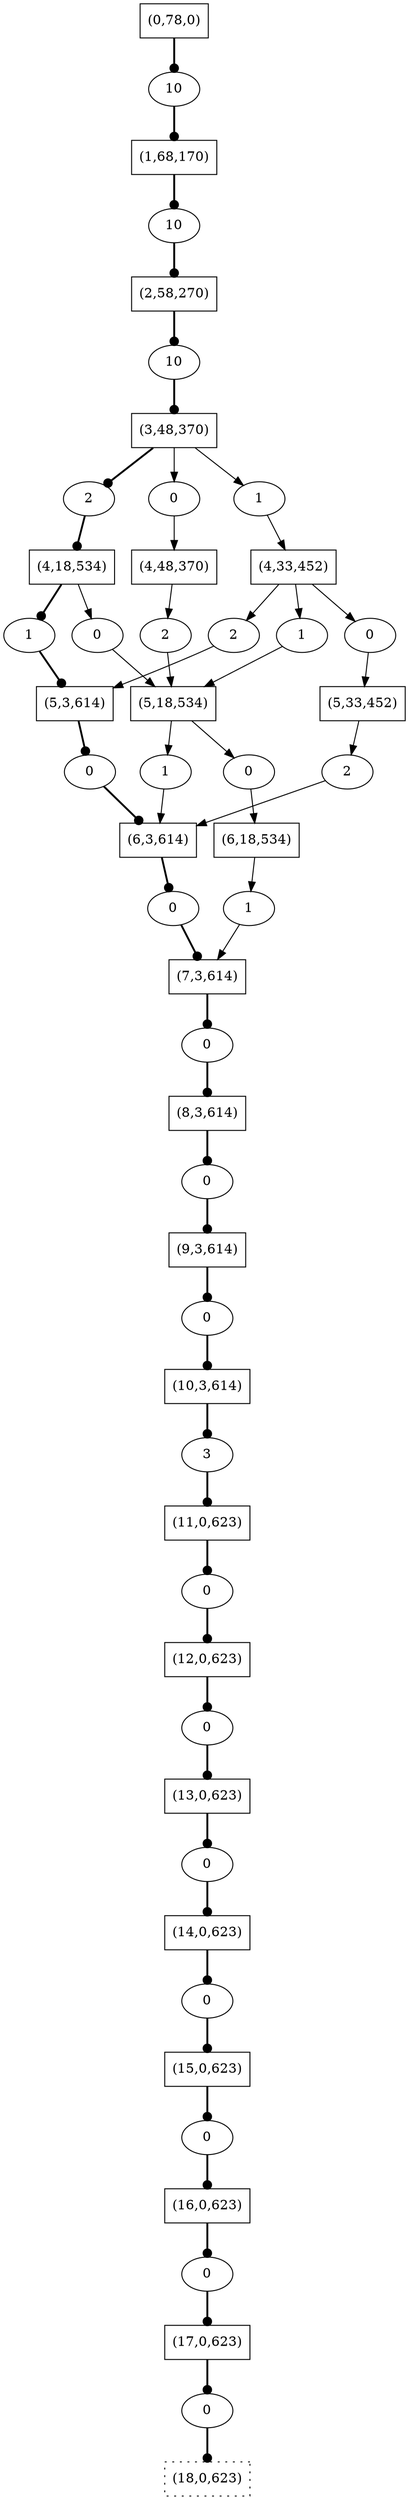 digraph Mochila {  
 size="100,100"; 
    "33" [shape=box, label="(0,78,0)"];
    "33,10" [label=10];
    "33" -> "33,10"[style=bold,arrowhead=dot];
    "33,10" -> "32"[style=bold,arrowhead=dot];
    "32" [shape=box, label="(1,68,170)"];
    "32,10" [label=10];
    "32" -> "32,10"[style=bold,arrowhead=dot];
    "32,10" -> "30"[style=bold,arrowhead=dot];
    "30" [shape=box, label="(2,58,270)"];
    "30,10" [label=10];
    "30" -> "30,10"[style=bold,arrowhead=dot];
    "30,10" -> "21"[style=bold,arrowhead=dot];
    "21" [shape=box, label="(3,48,370)"];
    "21,2" [label=2];
    "21" -> "21,2"[style=bold,arrowhead=dot];
    "21,2" -> "17"[style=bold,arrowhead=dot];
    "17" [shape=box, label="(4,18,534)"];
    "17,1" [label=1];
    "17" -> "17,1"[style=bold,arrowhead=dot];
    "17,1" -> "14"[style=bold,arrowhead=dot];
    "14" [shape=box, label="(5,3,614)"];
    "14,0" [label=0];
    "14" -> "14,0"[style=bold,arrowhead=dot];
    "14,0" -> "13"[style=bold,arrowhead=dot];
    "13" [shape=box, label="(6,3,614)"];
    "13,0" [label=0];
    "13" -> "13,0"[style=bold,arrowhead=dot];
    "13,0" -> "12"[style=bold,arrowhead=dot];
    "12" [shape=box, label="(7,3,614)"];
    "12,0" [label=0];
    "12" -> "12,0"[style=bold,arrowhead=dot];
    "12,0" -> "11"[style=bold,arrowhead=dot];
    "11" [shape=box, label="(8,3,614)"];
    "11,0" [label=0];
    "11" -> "11,0"[style=bold,arrowhead=dot];
    "11,0" -> "10"[style=bold,arrowhead=dot];
    "10" [shape=box, label="(9,3,614)"];
    "10,0" [label=0];
    "10" -> "10,0"[style=bold,arrowhead=dot];
    "10,0" -> "9"[style=bold,arrowhead=dot];
    "9" [shape=box, label="(10,3,614)"];
    "9,3" [label=3];
    "9" -> "9,3"[style=bold,arrowhead=dot];
    "9,3" -> "8"[style=bold,arrowhead=dot];
    "8" [shape=box, label="(11,0,623)"];
    "8,0" [label=0];
    "8" -> "8,0"[style=bold,arrowhead=dot];
    "8,0" -> "7"[style=bold,arrowhead=dot];
    "7" [shape=box, label="(12,0,623)"];
    "7,0" [label=0];
    "7" -> "7,0"[style=bold,arrowhead=dot];
    "7,0" -> "6"[style=bold,arrowhead=dot];
    "6" [shape=box, label="(13,0,623)"];
    "6,0" [label=0];
    "6" -> "6,0"[style=bold,arrowhead=dot];
    "6,0" -> "5"[style=bold,arrowhead=dot];
    "5" [shape=box, label="(14,0,623)"];
    "5,0" [label=0];
    "5" -> "5,0"[style=bold,arrowhead=dot];
    "5,0" -> "4"[style=bold,arrowhead=dot];
    "4" [shape=box, label="(15,0,623)"];
    "4,0" [label=0];
    "4" -> "4,0"[style=bold,arrowhead=dot];
    "4,0" -> "3"[style=bold,arrowhead=dot];
    "3" [shape=box, label="(16,0,623)"];
    "3,0" [label=0];
    "3" -> "3,0"[style=bold,arrowhead=dot];
    "3,0" -> "2"[style=bold,arrowhead=dot];
    "2" [shape=box, label="(17,0,623)"];
    "2,0" [label=0];
    "2" -> "2,0"[style=bold,arrowhead=dot];
    "2,0" -> "1"[style=bold,arrowhead=dot];
    "1" [shape=box, style=dotted, label="(18,0,623)"];
    "17,0" [label=0];
    "17" -> "17,0";
    "17,0" -> "16";
    "16" [shape=box, label="(5,18,534)"];
    "16,1" [label=1];
    "16" -> "16,1";
    "16,1" -> "13";
    "16,0" [label=0];
    "16" -> "16,0";
    "16,0" -> "15";
    "15" [shape=box, label="(6,18,534)"];
    "15,1" [label=1];
    "15" -> "15,1";
    "15,1" -> "12";
    "21,1" [label=1];
    "21" -> "21,1";
    "21,1" -> "19";
    "19" [shape=box, label="(4,33,452)"];
    "19,2" [label=2];
    "19" -> "19,2";
    "19,2" -> "14";
    "19,1" [label=1];
    "19" -> "19,1";
    "19,1" -> "16";
    "19,0" [label=0];
    "19" -> "19,0";
    "19,0" -> "18";
    "18" [shape=box, label="(5,33,452)"];
    "18,2" [label=2];
    "18" -> "18,2";
    "18,2" -> "13";
    "21,0" [label=0];
    "21" -> "21,0";
    "21,0" -> "20";
    "20" [shape=box, label="(4,48,370)"];
    "20,2" [label=2];
    "20" -> "20,2";
    "20,2" -> "16";
}
